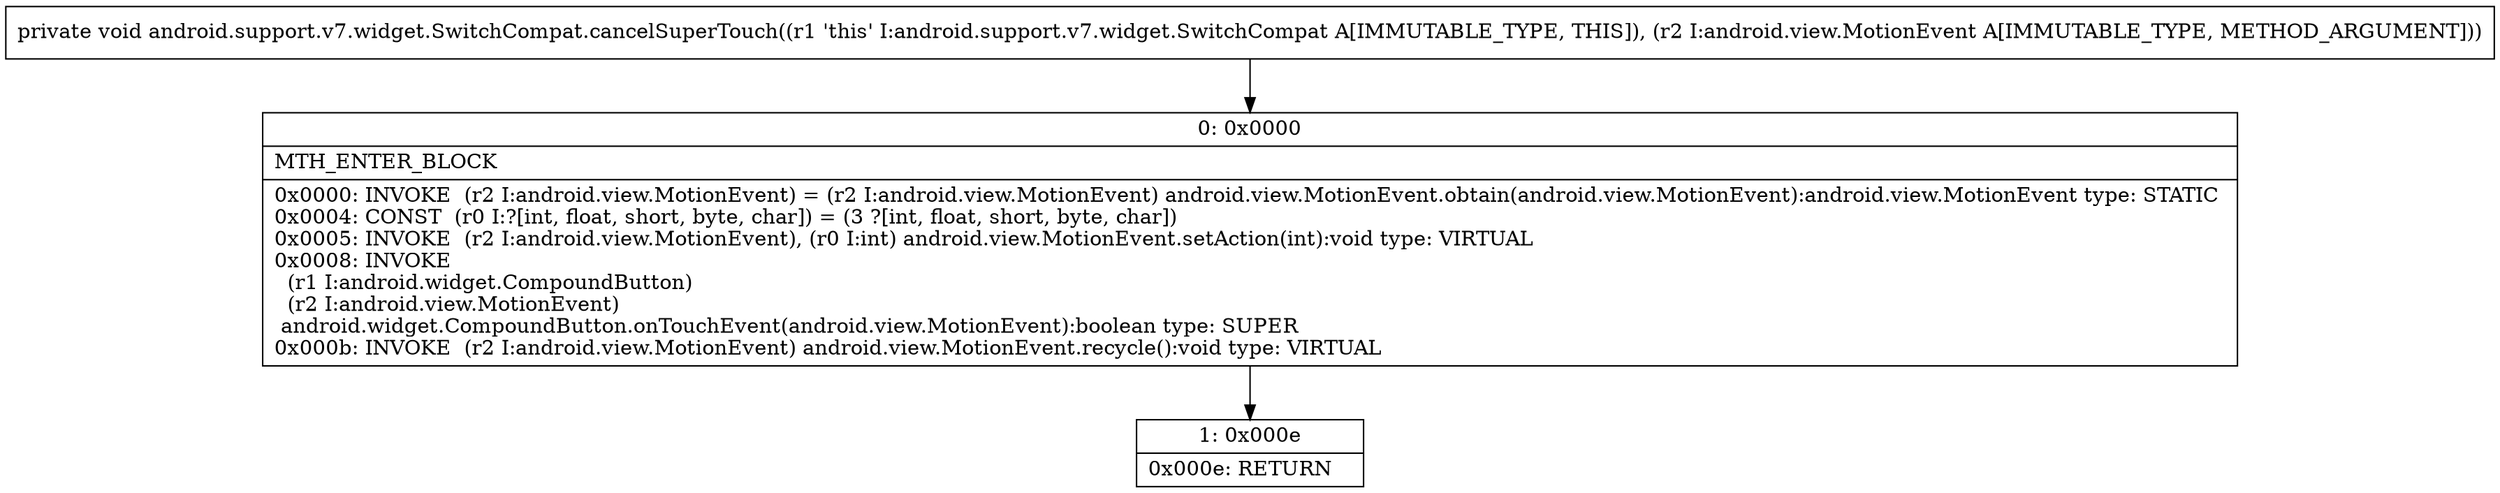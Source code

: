 digraph "CFG forandroid.support.v7.widget.SwitchCompat.cancelSuperTouch(Landroid\/view\/MotionEvent;)V" {
Node_0 [shape=record,label="{0\:\ 0x0000|MTH_ENTER_BLOCK\l|0x0000: INVOKE  (r2 I:android.view.MotionEvent) = (r2 I:android.view.MotionEvent) android.view.MotionEvent.obtain(android.view.MotionEvent):android.view.MotionEvent type: STATIC \l0x0004: CONST  (r0 I:?[int, float, short, byte, char]) = (3 ?[int, float, short, byte, char]) \l0x0005: INVOKE  (r2 I:android.view.MotionEvent), (r0 I:int) android.view.MotionEvent.setAction(int):void type: VIRTUAL \l0x0008: INVOKE  \l  (r1 I:android.widget.CompoundButton)\l  (r2 I:android.view.MotionEvent)\l android.widget.CompoundButton.onTouchEvent(android.view.MotionEvent):boolean type: SUPER \l0x000b: INVOKE  (r2 I:android.view.MotionEvent) android.view.MotionEvent.recycle():void type: VIRTUAL \l}"];
Node_1 [shape=record,label="{1\:\ 0x000e|0x000e: RETURN   \l}"];
MethodNode[shape=record,label="{private void android.support.v7.widget.SwitchCompat.cancelSuperTouch((r1 'this' I:android.support.v7.widget.SwitchCompat A[IMMUTABLE_TYPE, THIS]), (r2 I:android.view.MotionEvent A[IMMUTABLE_TYPE, METHOD_ARGUMENT])) }"];
MethodNode -> Node_0;
Node_0 -> Node_1;
}

